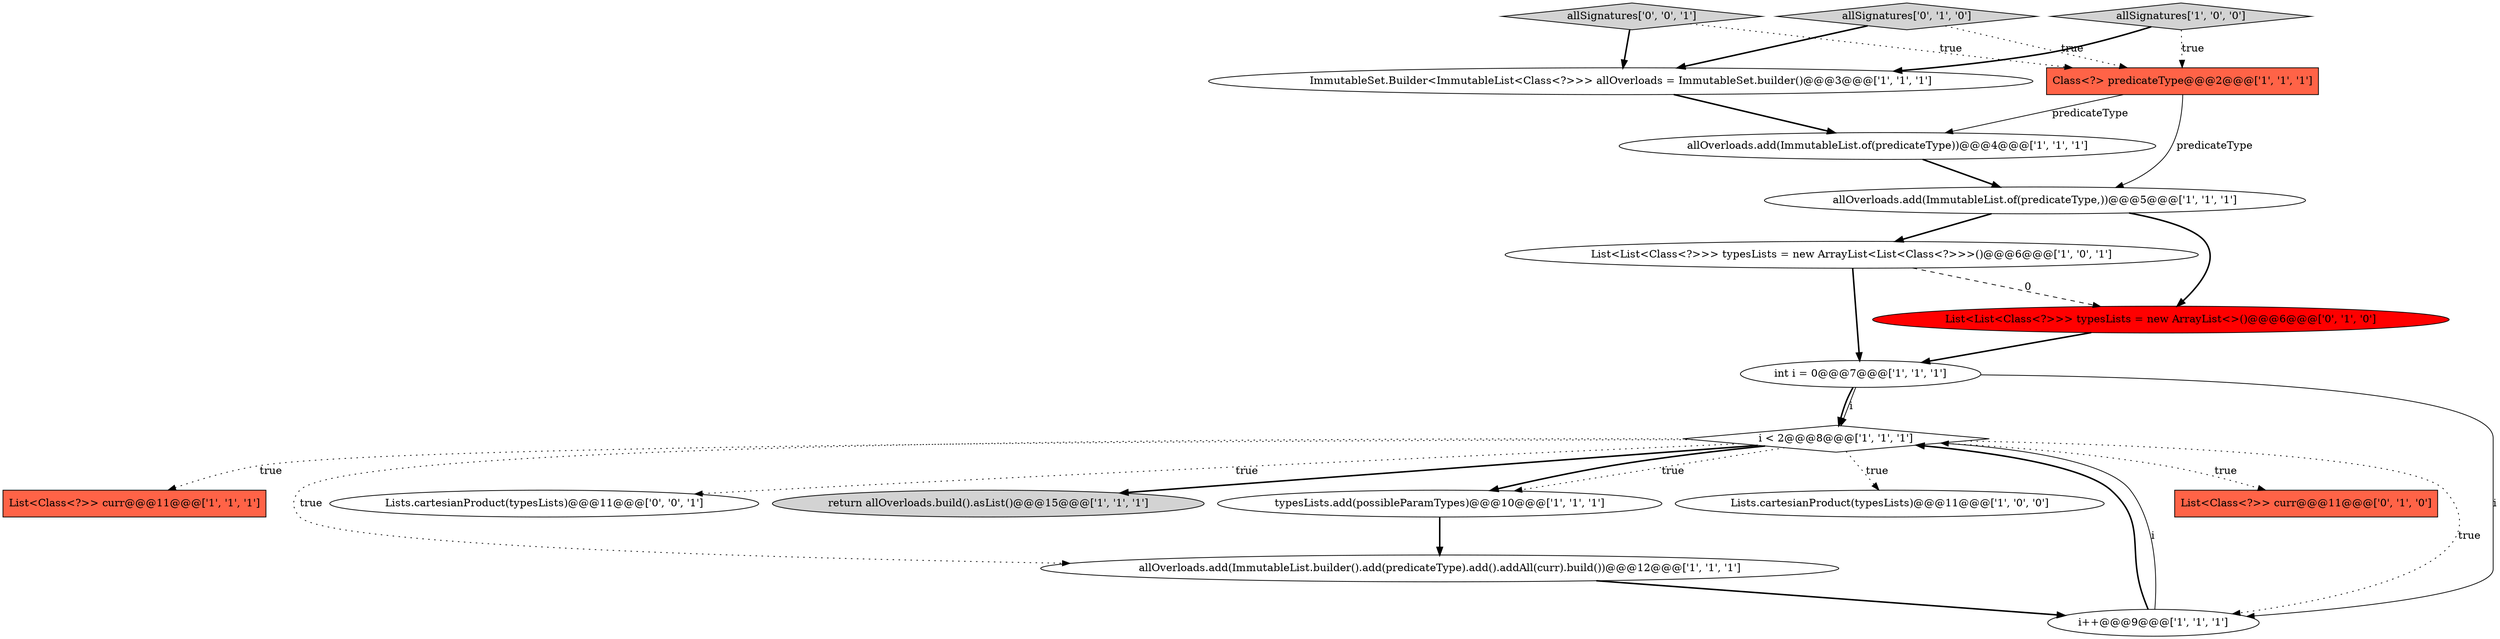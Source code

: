 digraph {
14 [style = filled, label = "List<Class<?>> curr@@@11@@@['0', '1', '0']", fillcolor = tomato, shape = box image = "AAA0AAABBB2BBB"];
2 [style = filled, label = "i < 2@@@8@@@['1', '1', '1']", fillcolor = white, shape = diamond image = "AAA0AAABBB1BBB"];
18 [style = filled, label = "allSignatures['0', '0', '1']", fillcolor = lightgray, shape = diamond image = "AAA0AAABBB3BBB"];
4 [style = filled, label = "ImmutableSet.Builder<ImmutableList<Class<?>>> allOverloads = ImmutableSet.builder()@@@3@@@['1', '1', '1']", fillcolor = white, shape = ellipse image = "AAA0AAABBB1BBB"];
3 [style = filled, label = "typesLists.add(possibleParamTypes)@@@10@@@['1', '1', '1']", fillcolor = white, shape = ellipse image = "AAA0AAABBB1BBB"];
10 [style = filled, label = "allOverloads.add(ImmutableList.builder().add(predicateType).add().addAll(curr).build())@@@12@@@['1', '1', '1']", fillcolor = white, shape = ellipse image = "AAA0AAABBB1BBB"];
11 [style = filled, label = "List<List<Class<?>>> typesLists = new ArrayList<List<Class<?>>>()@@@6@@@['1', '0', '1']", fillcolor = white, shape = ellipse image = "AAA0AAABBB1BBB"];
9 [style = filled, label = "allOverloads.add(ImmutableList.of(predicateType))@@@4@@@['1', '1', '1']", fillcolor = white, shape = ellipse image = "AAA0AAABBB1BBB"];
15 [style = filled, label = "List<List<Class<?>>> typesLists = new ArrayList<>()@@@6@@@['0', '1', '0']", fillcolor = red, shape = ellipse image = "AAA1AAABBB2BBB"];
7 [style = filled, label = "allOverloads.add(ImmutableList.of(predicateType,))@@@5@@@['1', '1', '1']", fillcolor = white, shape = ellipse image = "AAA0AAABBB1BBB"];
13 [style = filled, label = "allSignatures['1', '0', '0']", fillcolor = lightgray, shape = diamond image = "AAA0AAABBB1BBB"];
16 [style = filled, label = "allSignatures['0', '1', '0']", fillcolor = lightgray, shape = diamond image = "AAA0AAABBB2BBB"];
5 [style = filled, label = "Class<?> predicateType@@@2@@@['1', '1', '1']", fillcolor = tomato, shape = box image = "AAA0AAABBB1BBB"];
6 [style = filled, label = "List<Class<?>> curr@@@11@@@['1', '1', '1']", fillcolor = tomato, shape = box image = "AAA0AAABBB1BBB"];
8 [style = filled, label = "i++@@@9@@@['1', '1', '1']", fillcolor = white, shape = ellipse image = "AAA0AAABBB1BBB"];
1 [style = filled, label = "int i = 0@@@7@@@['1', '1', '1']", fillcolor = white, shape = ellipse image = "AAA0AAABBB1BBB"];
17 [style = filled, label = "Lists.cartesianProduct(typesLists)@@@11@@@['0', '0', '1']", fillcolor = white, shape = ellipse image = "AAA0AAABBB3BBB"];
12 [style = filled, label = "return allOverloads.build().asList()@@@15@@@['1', '1', '1']", fillcolor = lightgray, shape = ellipse image = "AAA0AAABBB1BBB"];
0 [style = filled, label = "Lists.cartesianProduct(typesLists)@@@11@@@['1', '0', '0']", fillcolor = white, shape = ellipse image = "AAA0AAABBB1BBB"];
2->3 [style = dotted, label="true"];
4->9 [style = bold, label=""];
5->9 [style = solid, label="predicateType"];
7->11 [style = bold, label=""];
2->0 [style = dotted, label="true"];
2->8 [style = dotted, label="true"];
11->1 [style = bold, label=""];
11->15 [style = dashed, label="0"];
2->3 [style = bold, label=""];
2->17 [style = dotted, label="true"];
13->5 [style = dotted, label="true"];
1->8 [style = solid, label="i"];
9->7 [style = bold, label=""];
2->12 [style = bold, label=""];
3->10 [style = bold, label=""];
5->7 [style = solid, label="predicateType"];
18->4 [style = bold, label=""];
10->8 [style = bold, label=""];
8->2 [style = bold, label=""];
2->6 [style = dotted, label="true"];
1->2 [style = solid, label="i"];
16->5 [style = dotted, label="true"];
7->15 [style = bold, label=""];
2->14 [style = dotted, label="true"];
1->2 [style = bold, label=""];
18->5 [style = dotted, label="true"];
16->4 [style = bold, label=""];
13->4 [style = bold, label=""];
8->2 [style = solid, label="i"];
2->10 [style = dotted, label="true"];
15->1 [style = bold, label=""];
}
